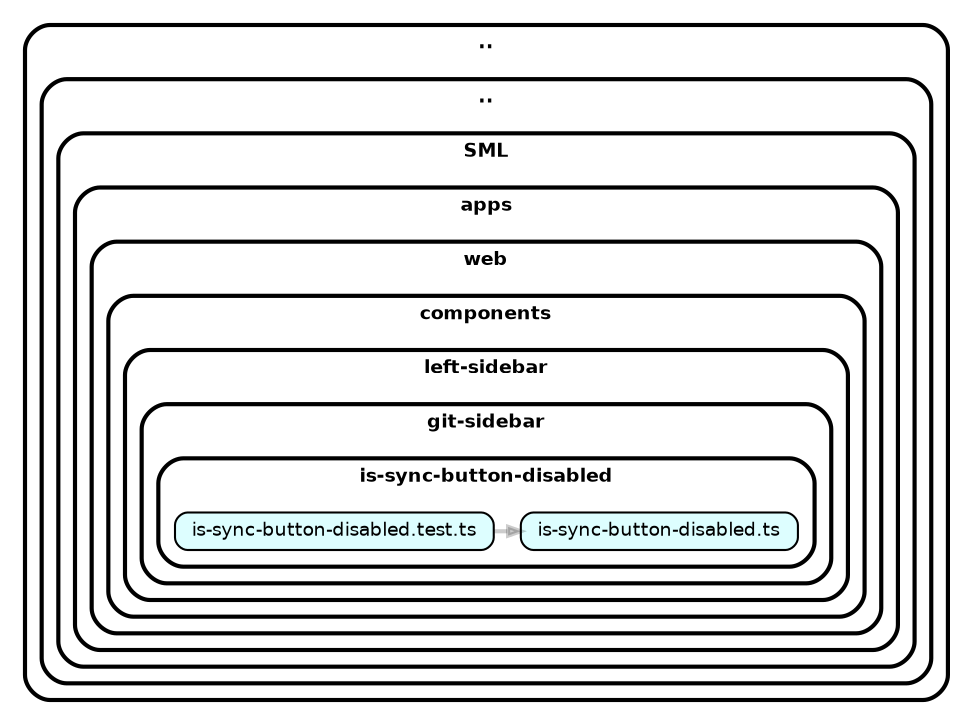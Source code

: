 strict digraph "dependency-cruiser output"{
    rankdir="LR" splines="true" overlap="false" nodesep="0.16" ranksep="0.18" fontname="Helvetica-bold" fontsize="9" style="rounded,bold,filled" fillcolor="#ffffff" compound="true"
    node [shape="box" style="rounded, filled" height="0.2" color="black" fillcolor="#ffffcc" fontcolor="black" fontname="Helvetica" fontsize="9"]
    edge [arrowhead="normal" arrowsize="0.6" penwidth="2.0" color="#00000033" fontname="Helvetica" fontsize="9"]

    subgraph "cluster_.." {label=".." subgraph "cluster_../.." {label=".." subgraph "cluster_../../SML" {label="SML" subgraph "cluster_../../SML/apps" {label="apps" subgraph "cluster_../../SML/apps/web" {label="web" subgraph "cluster_../../SML/apps/web/components" {label="components" subgraph "cluster_../../SML/apps/web/components/left-sidebar" {label="left-sidebar" subgraph "cluster_../../SML/apps/web/components/left-sidebar/git-sidebar" {label="git-sidebar" subgraph "cluster_../../SML/apps/web/components/left-sidebar/git-sidebar/is-sync-button-disabled" {label="is-sync-button-disabled" "../../SML/apps/web/components/left-sidebar/git-sidebar/is-sync-button-disabled/is-sync-button-disabled.test.ts" [label=<is-sync-button-disabled.test.ts> tooltip="is-sync-button-disabled.test.ts" URL="../../SML/apps/web/components/left-sidebar/git-sidebar/is-sync-button-disabled/is-sync-button-disabled.test.ts" fillcolor="#ddfeff"] } } } } } } } } }
    "../../SML/apps/web/components/left-sidebar/git-sidebar/is-sync-button-disabled/is-sync-button-disabled.test.ts" -> "../../SML/apps/web/components/left-sidebar/git-sidebar/is-sync-button-disabled/is-sync-button-disabled.ts"
    subgraph "cluster_.." {label=".." subgraph "cluster_../.." {label=".." subgraph "cluster_../../SML" {label="SML" subgraph "cluster_../../SML/apps" {label="apps" subgraph "cluster_../../SML/apps/web" {label="web" subgraph "cluster_../../SML/apps/web/components" {label="components" subgraph "cluster_../../SML/apps/web/components/left-sidebar" {label="left-sidebar" subgraph "cluster_../../SML/apps/web/components/left-sidebar/git-sidebar" {label="git-sidebar" subgraph "cluster_../../SML/apps/web/components/left-sidebar/git-sidebar/is-sync-button-disabled" {label="is-sync-button-disabled" "../../SML/apps/web/components/left-sidebar/git-sidebar/is-sync-button-disabled/is-sync-button-disabled.ts" [label=<is-sync-button-disabled.ts> tooltip="is-sync-button-disabled.ts" URL="../../SML/apps/web/components/left-sidebar/git-sidebar/is-sync-button-disabled/is-sync-button-disabled.ts" fillcolor="#ddfeff"] } } } } } } } } }
}

